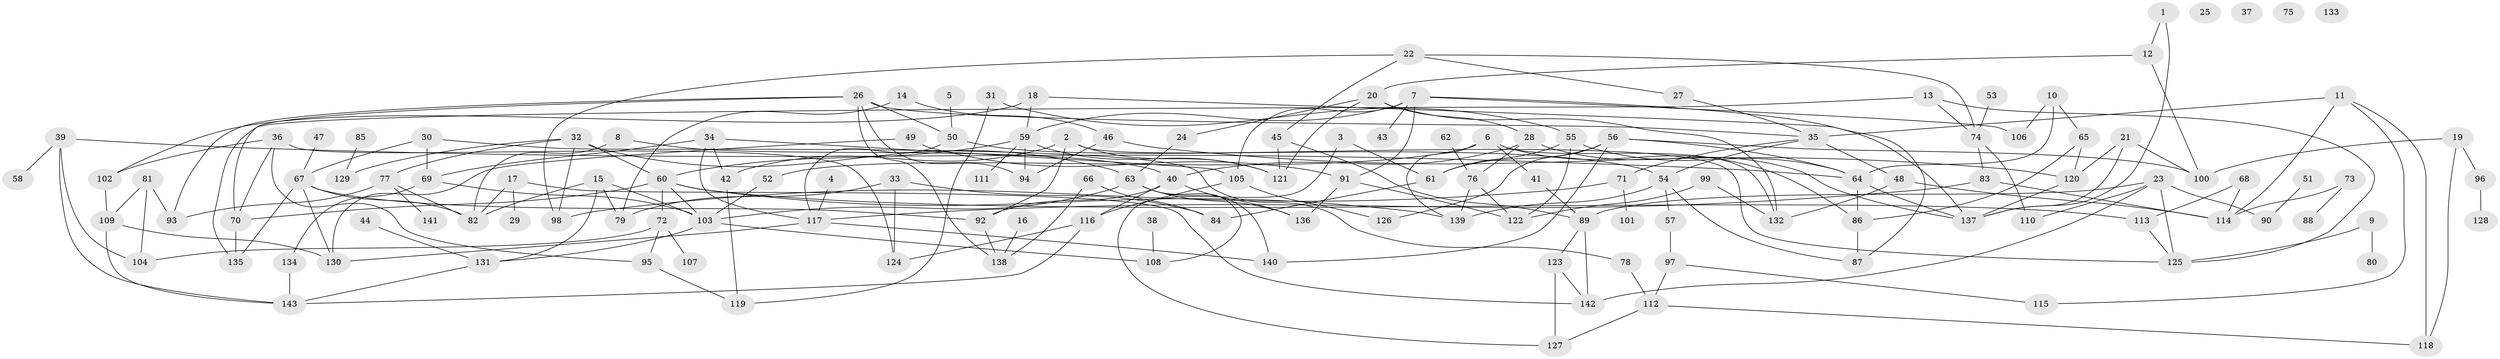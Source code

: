 // coarse degree distribution, {5: 0.2037037037037037, 3: 0.12962962962962962, 9: 0.05555555555555555, 11: 0.018518518518518517, 8: 0.07407407407407407, 4: 0.037037037037037035, 7: 0.07407407407407407, 10: 0.037037037037037035, 1: 0.14814814814814814, 2: 0.1111111111111111, 6: 0.1111111111111111}
// Generated by graph-tools (version 1.1) at 2025/48/03/04/25 22:48:35]
// undirected, 143 vertices, 223 edges
graph export_dot {
  node [color=gray90,style=filled];
  1;
  2;
  3;
  4;
  5;
  6;
  7;
  8;
  9;
  10;
  11;
  12;
  13;
  14;
  15;
  16;
  17;
  18;
  19;
  20;
  21;
  22;
  23;
  24;
  25;
  26;
  27;
  28;
  29;
  30;
  31;
  32;
  33;
  34;
  35;
  36;
  37;
  38;
  39;
  40;
  41;
  42;
  43;
  44;
  45;
  46;
  47;
  48;
  49;
  50;
  51;
  52;
  53;
  54;
  55;
  56;
  57;
  58;
  59;
  60;
  61;
  62;
  63;
  64;
  65;
  66;
  67;
  68;
  69;
  70;
  71;
  72;
  73;
  74;
  75;
  76;
  77;
  78;
  79;
  80;
  81;
  82;
  83;
  84;
  85;
  86;
  87;
  88;
  89;
  90;
  91;
  92;
  93;
  94;
  95;
  96;
  97;
  98;
  99;
  100;
  101;
  102;
  103;
  104;
  105;
  106;
  107;
  108;
  109;
  110;
  111;
  112;
  113;
  114;
  115;
  116;
  117;
  118;
  119;
  120;
  121;
  122;
  123;
  124;
  125;
  126;
  127;
  128;
  129;
  130;
  131;
  132;
  133;
  134;
  135;
  136;
  137;
  138;
  139;
  140;
  141;
  142;
  143;
  1 -- 12;
  1 -- 137;
  2 -- 42;
  2 -- 92;
  2 -- 121;
  2 -- 125;
  3 -- 61;
  3 -- 127;
  4 -- 117;
  5 -- 50;
  6 -- 41;
  6 -- 52;
  6 -- 86;
  6 -- 132;
  6 -- 139;
  7 -- 43;
  7 -- 59;
  7 -- 87;
  7 -- 91;
  7 -- 105;
  7 -- 106;
  8 -- 40;
  8 -- 82;
  9 -- 80;
  9 -- 125;
  10 -- 64;
  10 -- 65;
  10 -- 106;
  11 -- 35;
  11 -- 114;
  11 -- 115;
  11 -- 118;
  12 -- 20;
  12 -- 100;
  13 -- 74;
  13 -- 125;
  13 -- 135;
  14 -- 46;
  14 -- 79;
  15 -- 79;
  15 -- 82;
  15 -- 103;
  15 -- 131;
  16 -- 138;
  17 -- 29;
  17 -- 82;
  17 -- 142;
  18 -- 59;
  18 -- 102;
  18 -- 137;
  19 -- 96;
  19 -- 100;
  19 -- 118;
  20 -- 24;
  20 -- 28;
  20 -- 121;
  20 -- 132;
  21 -- 100;
  21 -- 120;
  21 -- 137;
  22 -- 27;
  22 -- 45;
  22 -- 74;
  22 -- 98;
  23 -- 89;
  23 -- 90;
  23 -- 110;
  23 -- 125;
  23 -- 142;
  24 -- 63;
  26 -- 35;
  26 -- 50;
  26 -- 70;
  26 -- 93;
  26 -- 94;
  26 -- 138;
  27 -- 35;
  28 -- 40;
  28 -- 76;
  28 -- 137;
  30 -- 67;
  30 -- 69;
  30 -- 78;
  31 -- 55;
  31 -- 119;
  32 -- 60;
  32 -- 63;
  32 -- 77;
  32 -- 98;
  32 -- 129;
  33 -- 79;
  33 -- 84;
  33 -- 124;
  34 -- 42;
  34 -- 69;
  34 -- 105;
  34 -- 117;
  35 -- 48;
  35 -- 54;
  35 -- 71;
  36 -- 70;
  36 -- 95;
  36 -- 102;
  36 -- 124;
  38 -- 108;
  39 -- 58;
  39 -- 64;
  39 -- 104;
  39 -- 143;
  40 -- 92;
  40 -- 116;
  40 -- 136;
  41 -- 89;
  42 -- 119;
  44 -- 131;
  45 -- 89;
  45 -- 121;
  46 -- 94;
  46 -- 120;
  47 -- 67;
  48 -- 114;
  48 -- 132;
  49 -- 91;
  49 -- 130;
  50 -- 54;
  50 -- 117;
  51 -- 90;
  52 -- 103;
  53 -- 74;
  54 -- 57;
  54 -- 87;
  54 -- 139;
  55 -- 61;
  55 -- 64;
  55 -- 122;
  56 -- 61;
  56 -- 64;
  56 -- 100;
  56 -- 126;
  56 -- 140;
  57 -- 97;
  59 -- 60;
  59 -- 94;
  59 -- 111;
  59 -- 121;
  60 -- 70;
  60 -- 72;
  60 -- 103;
  60 -- 113;
  60 -- 139;
  61 -- 84;
  62 -- 76;
  63 -- 103;
  63 -- 108;
  63 -- 136;
  63 -- 140;
  64 -- 86;
  64 -- 137;
  65 -- 86;
  65 -- 120;
  66 -- 84;
  66 -- 138;
  67 -- 82;
  67 -- 92;
  67 -- 130;
  67 -- 135;
  68 -- 113;
  68 -- 114;
  69 -- 103;
  69 -- 134;
  70 -- 135;
  71 -- 98;
  71 -- 101;
  72 -- 95;
  72 -- 104;
  72 -- 107;
  73 -- 88;
  73 -- 114;
  74 -- 83;
  74 -- 110;
  76 -- 122;
  76 -- 139;
  77 -- 82;
  77 -- 93;
  77 -- 141;
  78 -- 112;
  81 -- 93;
  81 -- 104;
  81 -- 109;
  83 -- 114;
  83 -- 117;
  85 -- 129;
  86 -- 87;
  89 -- 123;
  89 -- 142;
  91 -- 122;
  91 -- 136;
  92 -- 138;
  95 -- 119;
  96 -- 128;
  97 -- 112;
  97 -- 115;
  99 -- 122;
  99 -- 132;
  102 -- 109;
  103 -- 108;
  103 -- 131;
  105 -- 116;
  105 -- 126;
  109 -- 130;
  109 -- 143;
  112 -- 118;
  112 -- 127;
  113 -- 125;
  116 -- 124;
  116 -- 143;
  117 -- 130;
  117 -- 140;
  120 -- 137;
  123 -- 127;
  123 -- 142;
  131 -- 143;
  134 -- 143;
}
